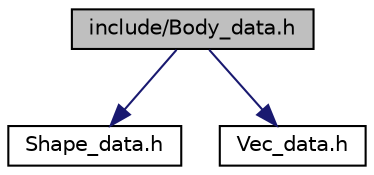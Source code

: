 digraph "include/Body_data.h"
{
  edge [fontname="Helvetica",fontsize="10",labelfontname="Helvetica",labelfontsize="10"];
  node [fontname="Helvetica",fontsize="10",shape=record];
  Node0 [label="include/Body_data.h",height=0.2,width=0.4,color="black", fillcolor="grey75", style="filled", fontcolor="black"];
  Node0 -> Node1 [color="midnightblue",fontsize="10",style="solid"];
  Node1 [label="Shape_data.h",height=0.2,width=0.4,color="black", fillcolor="white", style="filled",URL="$_shape__data_8h.html"];
  Node0 -> Node2 [color="midnightblue",fontsize="10",style="solid"];
  Node2 [label="Vec_data.h",height=0.2,width=0.4,color="black", fillcolor="white", style="filled",URL="$_vec__data_8h.html"];
}
